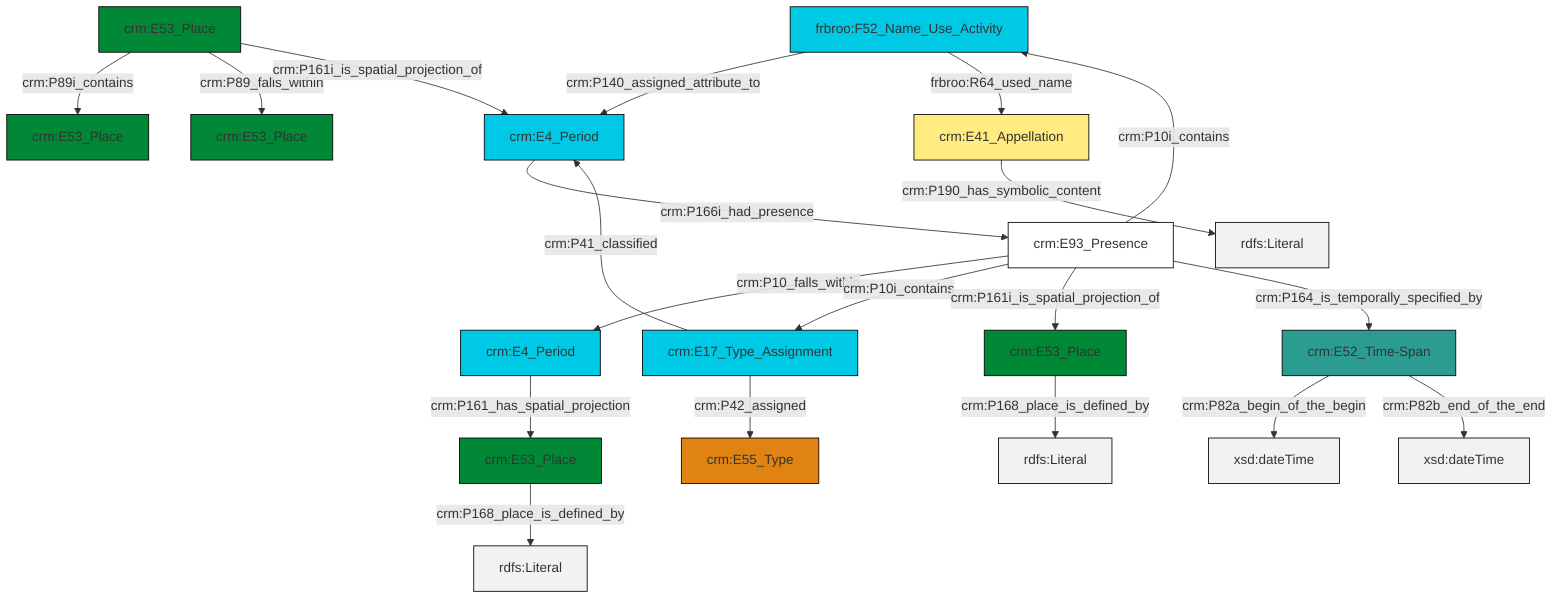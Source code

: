 graph TD
classDef Literal fill:#f2f2f2,stroke:#000000;
classDef CRM_Entity fill:#FFFFFF,stroke:#000000;
classDef Temporal_Entity fill:#00C9E6, stroke:#000000;
classDef Type fill:#E18312, stroke:#000000;
classDef Time-Span fill:#2C9C91, stroke:#000000;
classDef Appellation fill:#FFEB7F, stroke:#000000;
classDef Place fill:#008836, stroke:#000000;
classDef Persistent_Item fill:#B266B2, stroke:#000000;
classDef Conceptual_Object fill:#FFD700, stroke:#000000;
classDef Physical_Thing fill:#D2B48C, stroke:#000000;
classDef Actor fill:#f58aad, stroke:#000000;
classDef PC_Classes fill:#4ce600, stroke:#000000;
classDef Multi fill:#cccccc,stroke:#000000;

0["crm:E53_Place"]:::Place -->|crm:P168_place_is_defined_by| 1[rdfs:Literal]:::Literal
2["crm:E53_Place"]:::Place -->|crm:P168_place_is_defined_by| 3[rdfs:Literal]:::Literal
4["frbroo:F52_Name_Use_Activity"]:::Temporal_Entity -->|crm:P140_assigned_attribute_to| 5["crm:E4_Period"]:::Temporal_Entity
6["crm:E93_Presence"]:::CRM_Entity -->|crm:P10_falls_within| 7["crm:E4_Period"]:::Temporal_Entity
8["crm:E52_Time-Span"]:::Time-Span -->|crm:P82a_begin_of_the_begin| 9[xsd:dateTime]:::Literal
6["crm:E93_Presence"]:::CRM_Entity -->|crm:P10i_contains| 4["frbroo:F52_Name_Use_Activity"]:::Temporal_Entity
10["crm:E53_Place"]:::Place -->|crm:P89i_contains| 11["crm:E53_Place"]:::Place
10["crm:E53_Place"]:::Place -->|crm:P89_falls_within| 12["crm:E53_Place"]:::Place
7["crm:E4_Period"]:::Temporal_Entity -->|crm:P161_has_spatial_projection| 0["crm:E53_Place"]:::Place
4["frbroo:F52_Name_Use_Activity"]:::Temporal_Entity -->|frbroo:R64_used_name| 13["crm:E41_Appellation"]:::Appellation
14["crm:E17_Type_Assignment"]:::Temporal_Entity -->|crm:P41_classified| 5["crm:E4_Period"]:::Temporal_Entity
5["crm:E4_Period"]:::Temporal_Entity -->|crm:P166i_had_presence| 6["crm:E93_Presence"]:::CRM_Entity
6["crm:E93_Presence"]:::CRM_Entity -->|crm:P10i_contains| 14["crm:E17_Type_Assignment"]:::Temporal_Entity
13["crm:E41_Appellation"]:::Appellation -->|crm:P190_has_symbolic_content| 22[rdfs:Literal]:::Literal
8["crm:E52_Time-Span"]:::Time-Span -->|crm:P82b_end_of_the_end| 23[xsd:dateTime]:::Literal
6["crm:E93_Presence"]:::CRM_Entity -->|crm:P161i_is_spatial_projection_of| 2["crm:E53_Place"]:::Place
14["crm:E17_Type_Assignment"]:::Temporal_Entity -->|crm:P42_assigned| 26["crm:E55_Type"]:::Type
10["crm:E53_Place"]:::Place -->|crm:P161i_is_spatial_projection_of| 5["crm:E4_Period"]:::Temporal_Entity
6["crm:E93_Presence"]:::CRM_Entity -->|crm:P164_is_temporally_specified_by| 8["crm:E52_Time-Span"]:::Time-Span